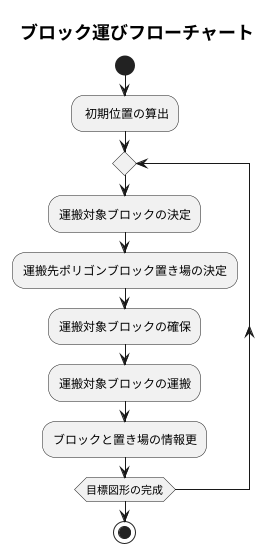 @startuml
title <size:18>ブロック運びフローチャート</size>


start
: 初期位置の算出;

repeat 
	:運搬対象ブロックの決定;
	:運搬先ポリゴンブロック置き場の決定;
	:運搬対象ブロックの確保;
	:運搬対象ブロックの運搬;
	:ブロックと置き場の情報更;
repeat while (目標図形の完成);
stop


@enduml